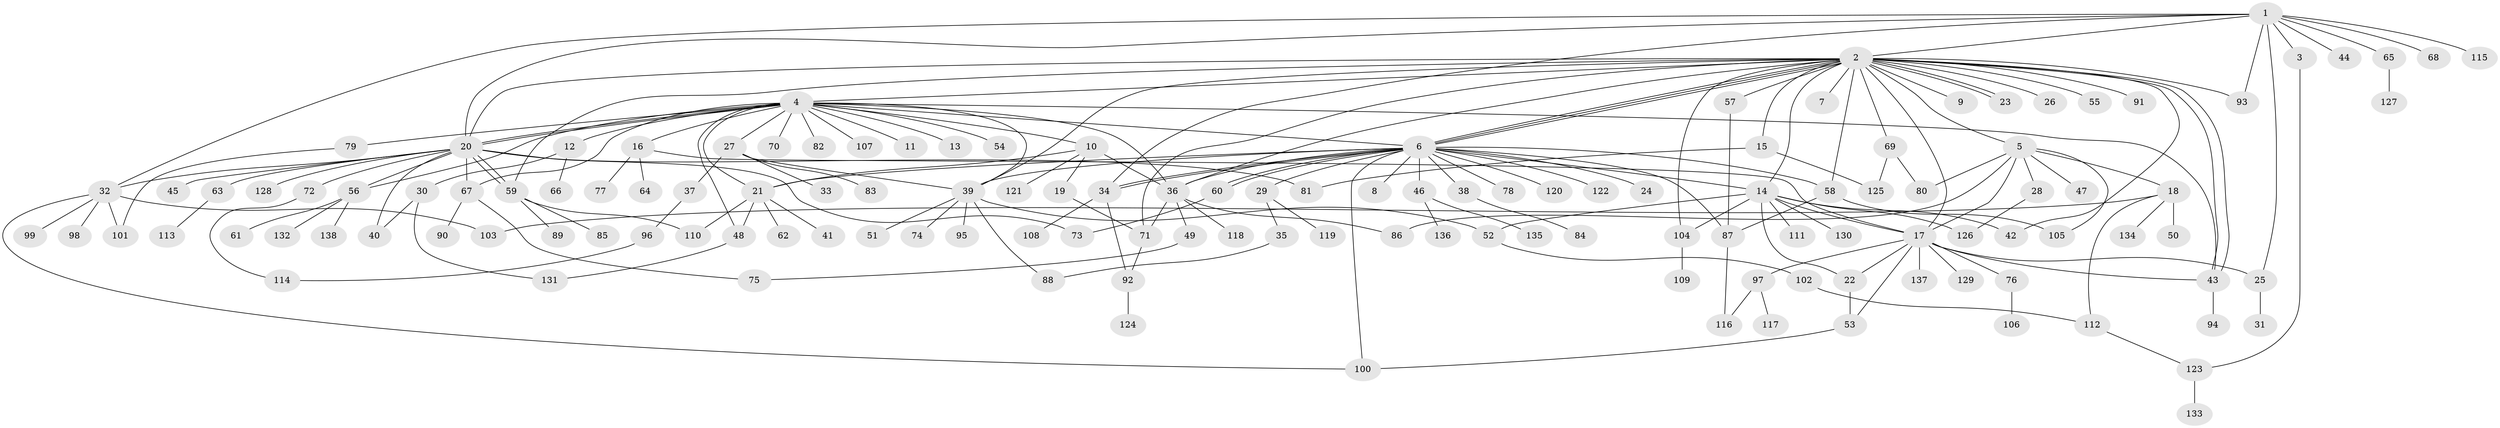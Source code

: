 // Generated by graph-tools (version 1.1) at 2025/49/03/09/25 03:49:57]
// undirected, 138 vertices, 201 edges
graph export_dot {
graph [start="1"]
  node [color=gray90,style=filled];
  1;
  2;
  3;
  4;
  5;
  6;
  7;
  8;
  9;
  10;
  11;
  12;
  13;
  14;
  15;
  16;
  17;
  18;
  19;
  20;
  21;
  22;
  23;
  24;
  25;
  26;
  27;
  28;
  29;
  30;
  31;
  32;
  33;
  34;
  35;
  36;
  37;
  38;
  39;
  40;
  41;
  42;
  43;
  44;
  45;
  46;
  47;
  48;
  49;
  50;
  51;
  52;
  53;
  54;
  55;
  56;
  57;
  58;
  59;
  60;
  61;
  62;
  63;
  64;
  65;
  66;
  67;
  68;
  69;
  70;
  71;
  72;
  73;
  74;
  75;
  76;
  77;
  78;
  79;
  80;
  81;
  82;
  83;
  84;
  85;
  86;
  87;
  88;
  89;
  90;
  91;
  92;
  93;
  94;
  95;
  96;
  97;
  98;
  99;
  100;
  101;
  102;
  103;
  104;
  105;
  106;
  107;
  108;
  109;
  110;
  111;
  112;
  113;
  114;
  115;
  116;
  117;
  118;
  119;
  120;
  121;
  122;
  123;
  124;
  125;
  126;
  127;
  128;
  129;
  130;
  131;
  132;
  133;
  134;
  135;
  136;
  137;
  138;
  1 -- 2;
  1 -- 3;
  1 -- 20;
  1 -- 25;
  1 -- 32;
  1 -- 34;
  1 -- 44;
  1 -- 65;
  1 -- 68;
  1 -- 93;
  1 -- 115;
  2 -- 4;
  2 -- 5;
  2 -- 6;
  2 -- 6;
  2 -- 6;
  2 -- 7;
  2 -- 9;
  2 -- 14;
  2 -- 15;
  2 -- 17;
  2 -- 20;
  2 -- 23;
  2 -- 23;
  2 -- 26;
  2 -- 36;
  2 -- 39;
  2 -- 42;
  2 -- 43;
  2 -- 43;
  2 -- 55;
  2 -- 57;
  2 -- 58;
  2 -- 59;
  2 -- 69;
  2 -- 71;
  2 -- 91;
  2 -- 93;
  2 -- 104;
  3 -- 123;
  4 -- 6;
  4 -- 10;
  4 -- 11;
  4 -- 12;
  4 -- 13;
  4 -- 16;
  4 -- 20;
  4 -- 20;
  4 -- 21;
  4 -- 27;
  4 -- 36;
  4 -- 39;
  4 -- 43;
  4 -- 48;
  4 -- 54;
  4 -- 56;
  4 -- 67;
  4 -- 70;
  4 -- 79;
  4 -- 82;
  4 -- 107;
  5 -- 17;
  5 -- 18;
  5 -- 28;
  5 -- 47;
  5 -- 80;
  5 -- 86;
  5 -- 105;
  6 -- 8;
  6 -- 14;
  6 -- 21;
  6 -- 24;
  6 -- 29;
  6 -- 34;
  6 -- 34;
  6 -- 36;
  6 -- 38;
  6 -- 39;
  6 -- 46;
  6 -- 58;
  6 -- 60;
  6 -- 60;
  6 -- 78;
  6 -- 87;
  6 -- 100;
  6 -- 120;
  6 -- 122;
  10 -- 19;
  10 -- 21;
  10 -- 36;
  10 -- 121;
  12 -- 30;
  12 -- 66;
  14 -- 17;
  14 -- 22;
  14 -- 42;
  14 -- 52;
  14 -- 104;
  14 -- 111;
  14 -- 126;
  14 -- 130;
  15 -- 81;
  15 -- 125;
  16 -- 17;
  16 -- 64;
  16 -- 77;
  17 -- 22;
  17 -- 25;
  17 -- 43;
  17 -- 53;
  17 -- 76;
  17 -- 97;
  17 -- 129;
  17 -- 137;
  18 -- 50;
  18 -- 103;
  18 -- 112;
  18 -- 134;
  19 -- 71;
  20 -- 32;
  20 -- 40;
  20 -- 45;
  20 -- 56;
  20 -- 59;
  20 -- 59;
  20 -- 63;
  20 -- 67;
  20 -- 72;
  20 -- 73;
  20 -- 81;
  20 -- 128;
  21 -- 41;
  21 -- 48;
  21 -- 62;
  21 -- 110;
  22 -- 53;
  25 -- 31;
  27 -- 33;
  27 -- 37;
  27 -- 39;
  27 -- 83;
  28 -- 126;
  29 -- 35;
  29 -- 119;
  30 -- 40;
  30 -- 131;
  32 -- 98;
  32 -- 99;
  32 -- 100;
  32 -- 101;
  32 -- 103;
  34 -- 92;
  34 -- 108;
  35 -- 88;
  36 -- 49;
  36 -- 71;
  36 -- 86;
  36 -- 118;
  37 -- 96;
  38 -- 84;
  39 -- 51;
  39 -- 52;
  39 -- 74;
  39 -- 88;
  39 -- 95;
  43 -- 94;
  46 -- 135;
  46 -- 136;
  48 -- 131;
  49 -- 75;
  52 -- 102;
  53 -- 100;
  56 -- 61;
  56 -- 132;
  56 -- 138;
  57 -- 87;
  58 -- 87;
  58 -- 105;
  59 -- 85;
  59 -- 89;
  59 -- 110;
  60 -- 73;
  63 -- 113;
  65 -- 127;
  67 -- 75;
  67 -- 90;
  69 -- 80;
  69 -- 125;
  71 -- 92;
  72 -- 114;
  76 -- 106;
  79 -- 101;
  87 -- 116;
  92 -- 124;
  96 -- 114;
  97 -- 116;
  97 -- 117;
  102 -- 112;
  104 -- 109;
  112 -- 123;
  123 -- 133;
}
